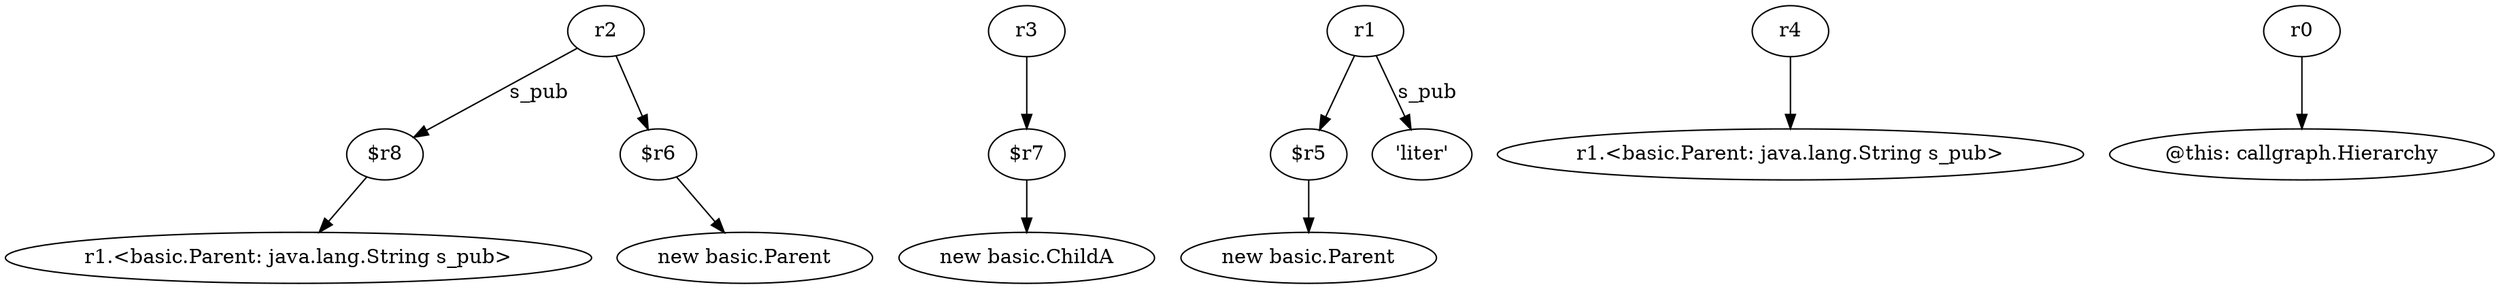 digraph g {
0[label="r2"]
1[label="$r8"]
0->1[label="s_pub"]
2[label="r3"]
3[label="$r7"]
2->3[label=""]
4[label="$r6"]
0->4[label=""]
5[label="$r5"]
6[label="new basic.Parent"]
5->6[label=""]
7[label="r4"]
8[label="r1.<basic.Parent: java.lang.String s_pub>"]
7->8[label=""]
9[label="new basic.Parent"]
4->9[label=""]
10[label="r1.<basic.Parent: java.lang.String s_pub>"]
1->10[label=""]
11[label="r0"]
12[label="@this: callgraph.Hierarchy"]
11->12[label=""]
13[label="r1"]
13->5[label=""]
14[label="'liter'"]
13->14[label="s_pub"]
15[label="new basic.ChildA"]
3->15[label=""]
}